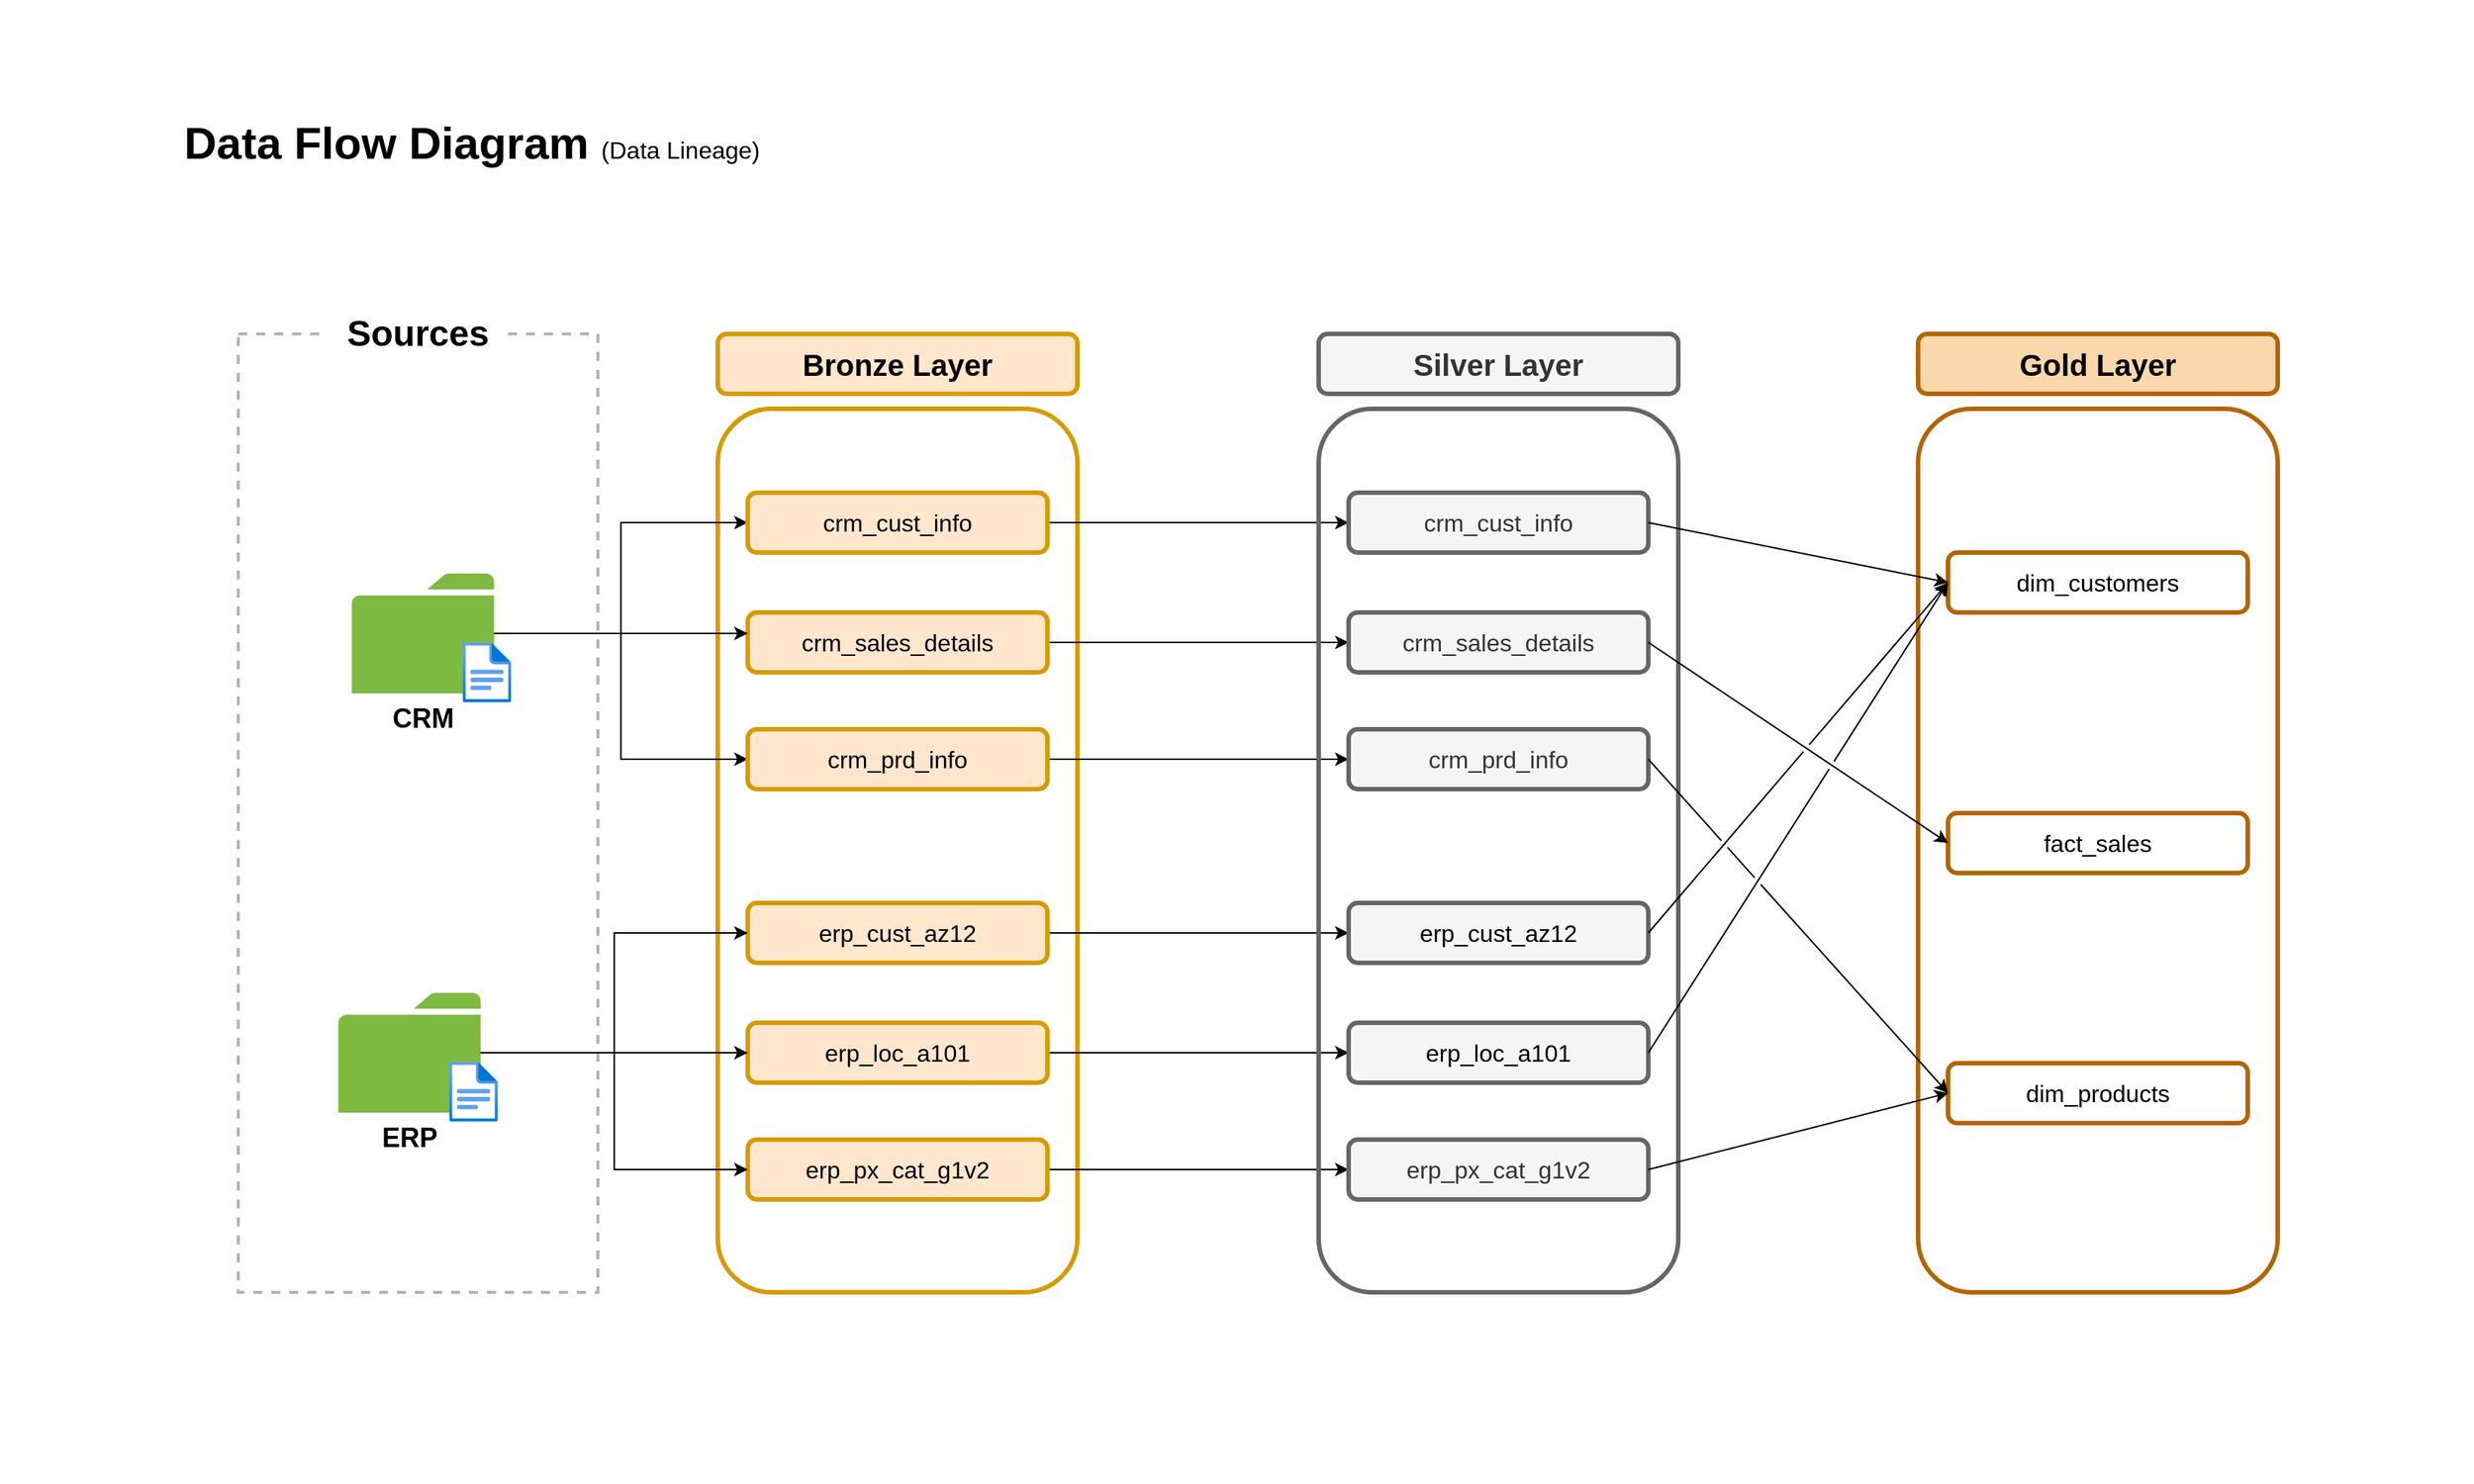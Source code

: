 <mxfile version="26.0.16">
  <diagram name="Page-1" id="srrDwHK8Fc0FGXfFMyzu">
    <mxGraphModel dx="2607" dy="1607" grid="1" gridSize="10" guides="1" tooltips="1" connect="1" arrows="1" fold="1" page="1" pageScale="1" pageWidth="1654" pageHeight="1169" math="0" shadow="0">
      <root>
        <mxCell id="0" />
        <mxCell id="1" parent="0" />
        <mxCell id="koIK7alW1g3D1J8-F5n0-1" value="Data Flow Diagram &lt;span style=&quot;font-weight: normal;&quot;&gt;&lt;font style=&quot;font-size: 16px;&quot;&gt;(Data Lineage)&lt;/font&gt;&lt;/span&gt;" style="text;strokeColor=none;fillColor=none;html=1;align=center;verticalAlign=middle;whiteSpace=wrap;rounded=0;fontSize=30;fontFamily=Helvetica;fontStyle=1" parent="1" vertex="1">
          <mxGeometry x="80" y="70" width="470" height="50" as="geometry" />
        </mxCell>
        <mxCell id="pPCsq5DY9bUPXMMZWvm_-1" value="" style="rounded=0;whiteSpace=wrap;html=1;fillColor=none;dashed=1;strokeColor=#B3B3B3;strokeWidth=2;glass=0;shadow=0;" parent="1" vertex="1">
          <mxGeometry x="159" y="223" width="240" height="640" as="geometry" />
        </mxCell>
        <mxCell id="pPCsq5DY9bUPXMMZWvm_-2" value="&lt;font style=&quot;font-size: 24px;&quot;&gt;Sources&lt;/font&gt;" style="rounded=0;whiteSpace=wrap;html=1;fillColor=default;strokeColor=none;fontStyle=1" parent="1" vertex="1">
          <mxGeometry x="219" y="203" width="120" height="40" as="geometry" />
        </mxCell>
        <mxCell id="pPCsq5DY9bUPXMMZWvm_-7" value="&lt;font style=&quot;font-size: 20px;&quot;&gt;Bronze Layer&lt;/font&gt;" style="rounded=1;whiteSpace=wrap;html=1;fontStyle=1;fillColor=#ffe6cc;strokeColor=#d79b00;strokeWidth=3;" parent="1" vertex="1">
          <mxGeometry x="479" y="223" width="240" height="40" as="geometry" />
        </mxCell>
        <mxCell id="pPCsq5DY9bUPXMMZWvm_-8" value="" style="rounded=1;whiteSpace=wrap;html=1;fontStyle=1;fillColor=none;strokeColor=#d79b00;strokeWidth=3;" parent="1" vertex="1">
          <mxGeometry x="479" y="273" width="240" height="590" as="geometry" />
        </mxCell>
        <mxCell id="8yo2uL66h_XUksVa7N9z-5" style="edgeStyle=orthogonalEdgeStyle;rounded=0;orthogonalLoop=1;jettySize=auto;html=1;entryX=0;entryY=0.5;entryDx=0;entryDy=0;" parent="1" source="pPCsq5DY9bUPXMMZWvm_-13" target="8yo2uL66h_XUksVa7N9z-1" edge="1">
          <mxGeometry relative="1" as="geometry" />
        </mxCell>
        <mxCell id="8yo2uL66h_XUksVa7N9z-6" style="edgeStyle=orthogonalEdgeStyle;rounded=0;orthogonalLoop=1;jettySize=auto;html=1;entryX=0;entryY=0.5;entryDx=0;entryDy=0;" parent="1" source="pPCsq5DY9bUPXMMZWvm_-13" target="8yo2uL66h_XUksVa7N9z-3" edge="1">
          <mxGeometry relative="1" as="geometry" />
        </mxCell>
        <mxCell id="8yo2uL66h_XUksVa7N9z-28" style="edgeStyle=orthogonalEdgeStyle;rounded=0;orthogonalLoop=1;jettySize=auto;html=1;" parent="1" source="8yo2uL66h_XUksVa7N9z-1" target="8yo2uL66h_XUksVa7N9z-22" edge="1">
          <mxGeometry relative="1" as="geometry" />
        </mxCell>
        <mxCell id="8yo2uL66h_XUksVa7N9z-1" value="&lt;font&gt;crm_cust_info&lt;/font&gt;" style="rounded=1;whiteSpace=wrap;html=1;fontStyle=0;fillColor=#ffe6cc;strokeColor=#d79b00;strokeWidth=3;fontSize=16;" parent="1" vertex="1">
          <mxGeometry x="499" y="329" width="200" height="40" as="geometry" />
        </mxCell>
        <mxCell id="8yo2uL66h_XUksVa7N9z-29" style="edgeStyle=orthogonalEdgeStyle;rounded=0;orthogonalLoop=1;jettySize=auto;html=1;" parent="1" source="8yo2uL66h_XUksVa7N9z-2" target="8yo2uL66h_XUksVa7N9z-23" edge="1">
          <mxGeometry relative="1" as="geometry" />
        </mxCell>
        <mxCell id="8yo2uL66h_XUksVa7N9z-2" value="&lt;font&gt;crm_sales_details&lt;/font&gt;" style="rounded=1;whiteSpace=wrap;html=1;fontStyle=0;fillColor=#ffe6cc;strokeColor=#d79b00;strokeWidth=3;fontSize=16;" parent="1" vertex="1">
          <mxGeometry x="499" y="409" width="200" height="40" as="geometry" />
        </mxCell>
        <mxCell id="8yo2uL66h_XUksVa7N9z-30" style="edgeStyle=orthogonalEdgeStyle;rounded=0;orthogonalLoop=1;jettySize=auto;html=1;entryX=0;entryY=0.5;entryDx=0;entryDy=0;" parent="1" source="8yo2uL66h_XUksVa7N9z-3" target="8yo2uL66h_XUksVa7N9z-24" edge="1">
          <mxGeometry relative="1" as="geometry" />
        </mxCell>
        <mxCell id="8yo2uL66h_XUksVa7N9z-3" value="&lt;font&gt;crm_prd_info&lt;/font&gt;" style="rounded=1;whiteSpace=wrap;html=1;fontStyle=0;fillColor=#ffe6cc;strokeColor=#d79b00;strokeWidth=3;fontSize=16;" parent="1" vertex="1">
          <mxGeometry x="499" y="487" width="200" height="40" as="geometry" />
        </mxCell>
        <mxCell id="8yo2uL66h_XUksVa7N9z-8" value="" style="group" parent="1" vertex="1" connectable="0">
          <mxGeometry x="234.73" y="383" width="106.46" height="86" as="geometry" />
        </mxCell>
        <mxCell id="pPCsq5DY9bUPXMMZWvm_-13" value="&lt;font style=&quot;font-size: 18px;&quot;&gt;&lt;b&gt;CRM&lt;/b&gt;&lt;/font&gt;" style="sketch=0;pointerEvents=1;shadow=0;dashed=0;html=1;strokeColor=none;labelPosition=center;verticalLabelPosition=bottom;verticalAlign=top;outlineConnect=0;align=center;shape=mxgraph.office.concepts.folder;fillColor=#7FBA42;" parent="8yo2uL66h_XUksVa7N9z-8" vertex="1">
          <mxGeometry width="95" height="80" as="geometry" />
        </mxCell>
        <mxCell id="pPCsq5DY9bUPXMMZWvm_-14" value="" style="image;aspect=fixed;html=1;points=[];align=center;fontSize=12;image=img/lib/azure2/general/File.svg;" parent="8yo2uL66h_XUksVa7N9z-8" vertex="1">
          <mxGeometry x="74" y="46" width="32.46" height="40" as="geometry" />
        </mxCell>
        <mxCell id="8yo2uL66h_XUksVa7N9z-9" value="" style="group" parent="1" vertex="1" connectable="0">
          <mxGeometry x="225.77" y="663" width="106.46" height="86" as="geometry" />
        </mxCell>
        <mxCell id="pPCsq5DY9bUPXMMZWvm_-15" value="&lt;font style=&quot;font-size: 18px;&quot;&gt;&lt;b&gt;ERP&lt;/b&gt;&lt;/font&gt;" style="sketch=0;pointerEvents=1;shadow=0;dashed=0;html=1;strokeColor=none;labelPosition=center;verticalLabelPosition=bottom;verticalAlign=top;outlineConnect=0;align=center;shape=mxgraph.office.concepts.folder;fillColor=#7FBA42;" parent="8yo2uL66h_XUksVa7N9z-9" vertex="1">
          <mxGeometry width="95" height="80" as="geometry" />
        </mxCell>
        <mxCell id="pPCsq5DY9bUPXMMZWvm_-16" value="" style="image;aspect=fixed;html=1;points=[];align=center;fontSize=12;image=img/lib/azure2/general/File.svg;" parent="8yo2uL66h_XUksVa7N9z-9" vertex="1">
          <mxGeometry x="74" y="46" width="32.46" height="40" as="geometry" />
        </mxCell>
        <mxCell id="8yo2uL66h_XUksVa7N9z-31" style="edgeStyle=orthogonalEdgeStyle;rounded=0;orthogonalLoop=1;jettySize=auto;html=1;entryX=0;entryY=0.5;entryDx=0;entryDy=0;" parent="1" source="8yo2uL66h_XUksVa7N9z-10" target="8yo2uL66h_XUksVa7N9z-25" edge="1">
          <mxGeometry relative="1" as="geometry" />
        </mxCell>
        <mxCell id="8yo2uL66h_XUksVa7N9z-10" value="erp_cust_az12" style="rounded=1;whiteSpace=wrap;html=1;fontStyle=0;fillColor=#ffe6cc;strokeColor=#d79b00;strokeWidth=3;fontSize=16;" parent="1" vertex="1">
          <mxGeometry x="499" y="603" width="200" height="40" as="geometry" />
        </mxCell>
        <mxCell id="8yo2uL66h_XUksVa7N9z-32" style="edgeStyle=orthogonalEdgeStyle;rounded=0;orthogonalLoop=1;jettySize=auto;html=1;" parent="1" source="8yo2uL66h_XUksVa7N9z-11" target="8yo2uL66h_XUksVa7N9z-26" edge="1">
          <mxGeometry relative="1" as="geometry" />
        </mxCell>
        <mxCell id="8yo2uL66h_XUksVa7N9z-11" value="&lt;font&gt;erp_loc_a101&lt;/font&gt;" style="rounded=1;whiteSpace=wrap;html=1;fontStyle=0;fillColor=#ffe6cc;strokeColor=#d79b00;strokeWidth=3;fontSize=16;" parent="1" vertex="1">
          <mxGeometry x="499" y="683" width="200" height="40" as="geometry" />
        </mxCell>
        <mxCell id="8yo2uL66h_XUksVa7N9z-33" style="edgeStyle=orthogonalEdgeStyle;rounded=0;orthogonalLoop=1;jettySize=auto;html=1;entryX=0;entryY=0.5;entryDx=0;entryDy=0;" parent="1" source="8yo2uL66h_XUksVa7N9z-12" target="8yo2uL66h_XUksVa7N9z-27" edge="1">
          <mxGeometry relative="1" as="geometry" />
        </mxCell>
        <mxCell id="8yo2uL66h_XUksVa7N9z-12" value="&lt;font&gt;erp_px_cat_g1v2&lt;/font&gt;" style="rounded=1;whiteSpace=wrap;html=1;fontStyle=0;fillColor=#ffe6cc;strokeColor=#d79b00;strokeWidth=3;fontSize=16;" parent="1" vertex="1">
          <mxGeometry x="499" y="761" width="200" height="40" as="geometry" />
        </mxCell>
        <mxCell id="8yo2uL66h_XUksVa7N9z-13" style="edgeStyle=orthogonalEdgeStyle;rounded=0;orthogonalLoop=1;jettySize=auto;html=1;entryX=0;entryY=0.5;entryDx=0;entryDy=0;" parent="1" source="pPCsq5DY9bUPXMMZWvm_-15" target="8yo2uL66h_XUksVa7N9z-10" edge="1">
          <mxGeometry relative="1" as="geometry" />
        </mxCell>
        <mxCell id="8yo2uL66h_XUksVa7N9z-14" style="edgeStyle=orthogonalEdgeStyle;rounded=0;orthogonalLoop=1;jettySize=auto;html=1;entryX=0;entryY=0.5;entryDx=0;entryDy=0;" parent="1" source="pPCsq5DY9bUPXMMZWvm_-15" target="8yo2uL66h_XUksVa7N9z-12" edge="1">
          <mxGeometry relative="1" as="geometry" />
        </mxCell>
        <mxCell id="8yo2uL66h_XUksVa7N9z-18" style="edgeStyle=orthogonalEdgeStyle;rounded=0;orthogonalLoop=1;jettySize=auto;html=1;" parent="1" source="pPCsq5DY9bUPXMMZWvm_-13" edge="1">
          <mxGeometry relative="1" as="geometry">
            <mxPoint x="499" y="423" as="targetPoint" />
          </mxGeometry>
        </mxCell>
        <mxCell id="8yo2uL66h_XUksVa7N9z-19" style="edgeStyle=orthogonalEdgeStyle;rounded=0;orthogonalLoop=1;jettySize=auto;html=1;entryX=0;entryY=0.5;entryDx=0;entryDy=0;" parent="1" source="pPCsq5DY9bUPXMMZWvm_-15" target="8yo2uL66h_XUksVa7N9z-11" edge="1">
          <mxGeometry relative="1" as="geometry" />
        </mxCell>
        <mxCell id="8yo2uL66h_XUksVa7N9z-20" value="&lt;font style=&quot;font-size: 20px;&quot;&gt;Silver Layer&lt;/font&gt;" style="rounded=1;whiteSpace=wrap;html=1;fontStyle=1;fillColor=#f5f5f5;strokeColor=#666666;strokeWidth=3;fontColor=#333333;" parent="1" vertex="1">
          <mxGeometry x="880" y="223" width="240" height="40" as="geometry" />
        </mxCell>
        <mxCell id="8yo2uL66h_XUksVa7N9z-21" value="" style="rounded=1;whiteSpace=wrap;html=1;fontStyle=1;fillColor=none;strokeColor=#666666;strokeWidth=3;fontColor=#333333;" parent="1" vertex="1">
          <mxGeometry x="880" y="273" width="240" height="590" as="geometry" />
        </mxCell>
        <mxCell id="8yo2uL66h_XUksVa7N9z-22" value="&lt;font&gt;crm_cust_info&lt;/font&gt;" style="rounded=1;whiteSpace=wrap;html=1;fontStyle=0;fillColor=#f5f5f5;strokeColor=#666666;strokeWidth=3;fontSize=16;fontColor=#333333;" parent="1" vertex="1">
          <mxGeometry x="900" y="329" width="200" height="40" as="geometry" />
        </mxCell>
        <mxCell id="8yo2uL66h_XUksVa7N9z-23" value="&lt;font&gt;crm_sales_details&lt;/font&gt;" style="rounded=1;whiteSpace=wrap;html=1;fontStyle=0;fillColor=#f5f5f5;strokeColor=#666666;strokeWidth=3;fontSize=16;fontColor=#333333;" parent="1" vertex="1">
          <mxGeometry x="900" y="409" width="200" height="40" as="geometry" />
        </mxCell>
        <mxCell id="8yo2uL66h_XUksVa7N9z-24" value="&lt;font&gt;crm_prd_info&lt;/font&gt;" style="rounded=1;whiteSpace=wrap;html=1;fontStyle=0;fillColor=#f5f5f5;strokeColor=#666666;strokeWidth=3;fontSize=16;fontColor=#333333;" parent="1" vertex="1">
          <mxGeometry x="900" y="487" width="200" height="40" as="geometry" />
        </mxCell>
        <mxCell id="8yo2uL66h_XUksVa7N9z-25" value="&lt;span style=&quot;color: rgb(0, 0, 0);&quot;&gt;erp_cust_az12&lt;/span&gt;" style="rounded=1;whiteSpace=wrap;html=1;fontStyle=0;fillColor=#f5f5f5;strokeColor=#666666;strokeWidth=3;fontSize=16;fontColor=#333333;" parent="1" vertex="1">
          <mxGeometry x="900" y="603" width="200" height="40" as="geometry" />
        </mxCell>
        <mxCell id="8yo2uL66h_XUksVa7N9z-26" value="&lt;span style=&quot;color: rgb(0, 0, 0);&quot;&gt;erp_loc_a101&lt;/span&gt;" style="rounded=1;whiteSpace=wrap;html=1;fontStyle=0;fillColor=#f5f5f5;strokeColor=#666666;strokeWidth=3;fontSize=16;fontColor=#333333;" parent="1" vertex="1">
          <mxGeometry x="900" y="683" width="200" height="40" as="geometry" />
        </mxCell>
        <mxCell id="8yo2uL66h_XUksVa7N9z-27" value="&lt;font&gt;erp_px_cat_g1v2&lt;/font&gt;" style="rounded=1;whiteSpace=wrap;html=1;fontStyle=0;fillColor=#f5f5f5;strokeColor=#666666;strokeWidth=3;fontSize=16;fontColor=#333333;" parent="1" vertex="1">
          <mxGeometry x="900" y="761" width="200" height="40" as="geometry" />
        </mxCell>
        <mxCell id="8yo2uL66h_XUksVa7N9z-42" value="&lt;font style=&quot;font-size: 20px;&quot;&gt;Gold Layer&lt;/font&gt;" style="rounded=1;whiteSpace=wrap;html=1;fontStyle=1;fillColor=#fad7ac;strokeColor=#b46504;strokeWidth=3;" parent="1" vertex="1">
          <mxGeometry x="1280" y="223" width="240" height="40" as="geometry" />
        </mxCell>
        <mxCell id="8yo2uL66h_XUksVa7N9z-43" value="" style="rounded=1;whiteSpace=wrap;html=1;fontStyle=1;fillColor=none;strokeColor=#b46504;strokeWidth=3;" parent="1" vertex="1">
          <mxGeometry x="1280" y="273" width="240" height="590" as="geometry" />
        </mxCell>
        <mxCell id="8yo2uL66h_XUksVa7N9z-44" value="&lt;font&gt;dim_customers&lt;/font&gt;" style="rounded=1;whiteSpace=wrap;html=1;fontStyle=0;fillColor=none;strokeColor=#b46504;strokeWidth=3;fontSize=16;" parent="1" vertex="1">
          <mxGeometry x="1300" y="369" width="200" height="40" as="geometry" />
        </mxCell>
        <mxCell id="8yo2uL66h_XUksVa7N9z-45" value="fact_sales" style="rounded=1;whiteSpace=wrap;html=1;fontStyle=0;fillColor=none;strokeColor=#b46504;strokeWidth=3;fontSize=16;" parent="1" vertex="1">
          <mxGeometry x="1300" y="543" width="200" height="40" as="geometry" />
        </mxCell>
        <mxCell id="8yo2uL66h_XUksVa7N9z-46" value="&lt;font&gt;dim_products&lt;/font&gt;" style="rounded=1;whiteSpace=wrap;html=1;fontStyle=0;fillColor=none;strokeColor=#b46504;strokeWidth=3;fontSize=16;" parent="1" vertex="1">
          <mxGeometry x="1300" y="710" width="200" height="40" as="geometry" />
        </mxCell>
        <mxCell id="8yo2uL66h_XUksVa7N9z-50" value="" style="endArrow=classic;html=1;rounded=0;exitX=1;exitY=0.5;exitDx=0;exitDy=0;entryX=0;entryY=0.5;entryDx=0;entryDy=0;jumpStyle=gap;" parent="1" source="8yo2uL66h_XUksVa7N9z-23" target="8yo2uL66h_XUksVa7N9z-45" edge="1">
          <mxGeometry width="50" height="50" relative="1" as="geometry">
            <mxPoint x="1190" y="543" as="sourcePoint" />
            <mxPoint x="1240" y="493" as="targetPoint" />
          </mxGeometry>
        </mxCell>
        <mxCell id="8yo2uL66h_XUksVa7N9z-52" value="" style="endArrow=classic;html=1;rounded=0;exitX=1;exitY=0.5;exitDx=0;exitDy=0;entryX=0;entryY=0.5;entryDx=0;entryDy=0;jumpStyle=gap;" parent="1" source="8yo2uL66h_XUksVa7N9z-22" target="8yo2uL66h_XUksVa7N9z-44" edge="1">
          <mxGeometry width="50" height="50" relative="1" as="geometry">
            <mxPoint x="1170" y="403" as="sourcePoint" />
            <mxPoint x="1220" y="353" as="targetPoint" />
          </mxGeometry>
        </mxCell>
        <mxCell id="8yo2uL66h_XUksVa7N9z-53" value="" style="endArrow=classic;html=1;rounded=0;exitX=1;exitY=0.5;exitDx=0;exitDy=0;entryX=0;entryY=0.5;entryDx=0;entryDy=0;jumpStyle=gap;" parent="1" source="8yo2uL66h_XUksVa7N9z-25" target="8yo2uL66h_XUksVa7N9z-44" edge="1">
          <mxGeometry width="50" height="50" relative="1" as="geometry">
            <mxPoint x="1150" y="653" as="sourcePoint" />
            <mxPoint x="1200" y="603" as="targetPoint" />
          </mxGeometry>
        </mxCell>
        <mxCell id="8yo2uL66h_XUksVa7N9z-54" value="" style="endArrow=classic;html=1;rounded=0;exitX=1;exitY=0.5;exitDx=0;exitDy=0;entryX=0;entryY=0.5;entryDx=0;entryDy=0;jumpStyle=gap;" parent="1" source="8yo2uL66h_XUksVa7N9z-27" target="8yo2uL66h_XUksVa7N9z-46" edge="1">
          <mxGeometry width="50" height="50" relative="1" as="geometry">
            <mxPoint x="1190" y="713" as="sourcePoint" />
            <mxPoint x="1240" y="663" as="targetPoint" />
          </mxGeometry>
        </mxCell>
        <mxCell id="8yo2uL66h_XUksVa7N9z-56" value="" style="endArrow=classic;html=1;rounded=0;exitX=1;exitY=0.5;exitDx=0;exitDy=0;entryX=0;entryY=0.5;entryDx=0;entryDy=0;jumpStyle=gap;" parent="1" source="8yo2uL66h_XUksVa7N9z-26" target="8yo2uL66h_XUksVa7N9z-44" edge="1">
          <mxGeometry width="50" height="50" relative="1" as="geometry">
            <mxPoint x="1140" y="723" as="sourcePoint" />
            <mxPoint x="1300" y="403" as="targetPoint" />
          </mxGeometry>
        </mxCell>
        <mxCell id="8yo2uL66h_XUksVa7N9z-57" value="" style="endArrow=classic;html=1;rounded=0;exitX=1;exitY=0.5;exitDx=0;exitDy=0;entryX=0;entryY=0.5;entryDx=0;entryDy=0;jumpStyle=gap;" parent="1" source="8yo2uL66h_XUksVa7N9z-24" target="8yo2uL66h_XUksVa7N9z-46" edge="1">
          <mxGeometry width="50" height="50" relative="1" as="geometry">
            <mxPoint x="1190" y="703" as="sourcePoint" />
            <mxPoint x="1240" y="653" as="targetPoint" />
          </mxGeometry>
        </mxCell>
        <mxCell id="I881EfnkL-JRjurdanLd-1" value="" style="rounded=0;whiteSpace=wrap;html=1;strokeColor=none;fillColor=none;" vertex="1" parent="1">
          <mxGeometry width="1650" height="990" as="geometry" />
        </mxCell>
      </root>
    </mxGraphModel>
  </diagram>
</mxfile>
